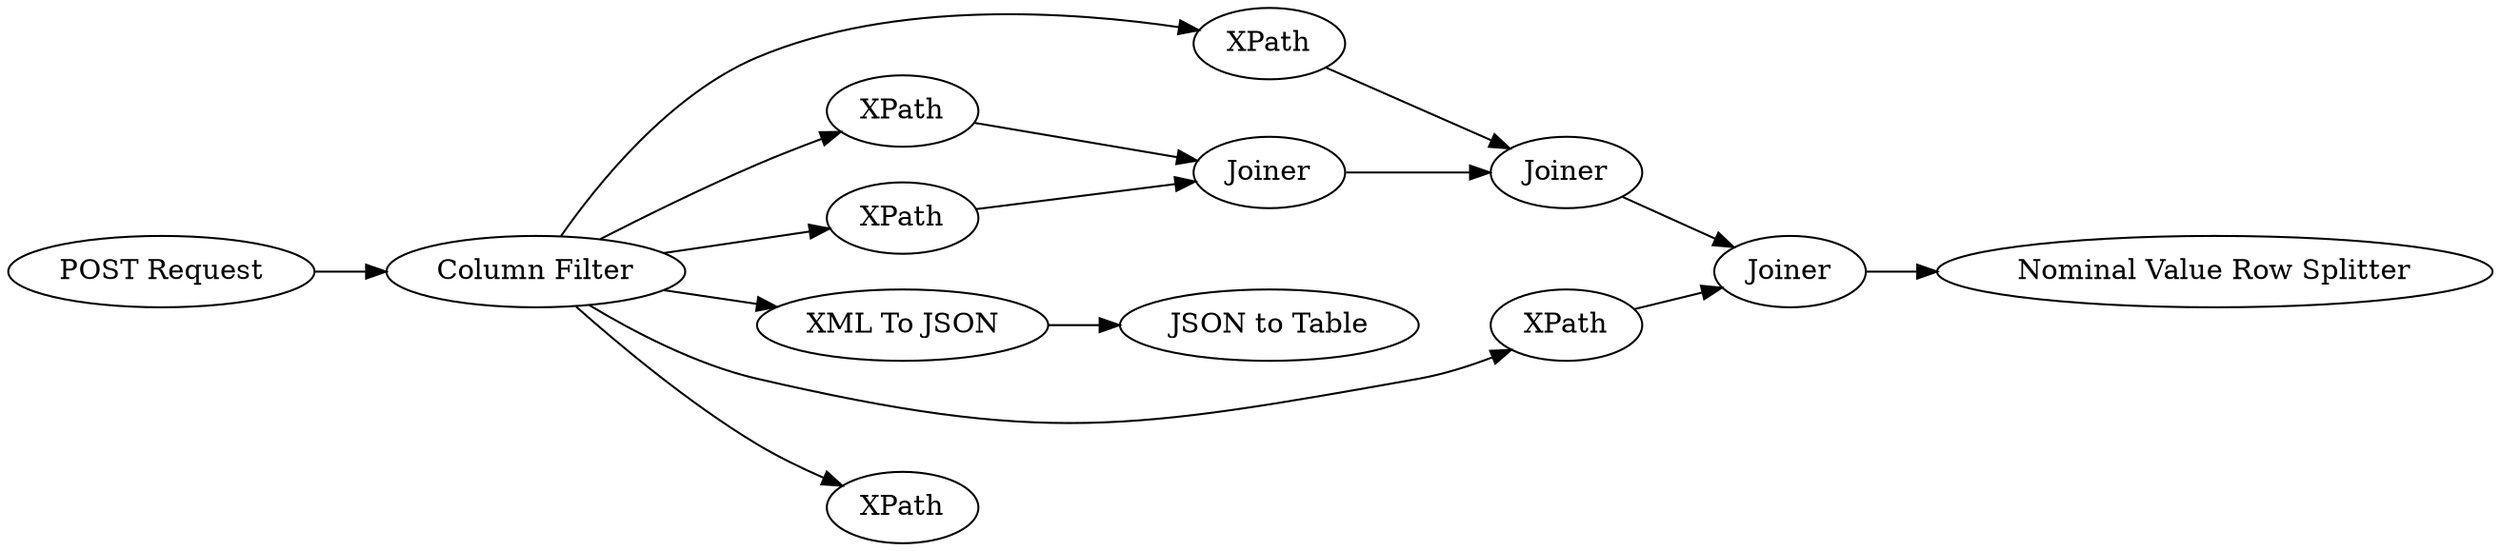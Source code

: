 digraph {
	560 -> 563
	555 -> 559
	556 -> 557
	564 -> 565
	559 -> 562
	562 -> 563
	547 -> 555
	558 -> 562
	555 -> 560
	555 -> 558
	555 -> 556
	561 -> 564
	563 -> 564
	555 -> 561
	555 -> 566
	561 [label=XPath]
	564 [label=Joiner]
	547 [label="POST Request"]
	559 [label=XPath]
	565 [label="Nominal Value Row Splitter"]
	558 [label=XPath]
	557 [label="JSON to Table"]
	556 [label="XML To JSON"]
	560 [label=XPath]
	563 [label=Joiner]
	566 [label=XPath]
	562 [label=Joiner]
	555 [label="Column Filter"]
	rankdir=LR
}

